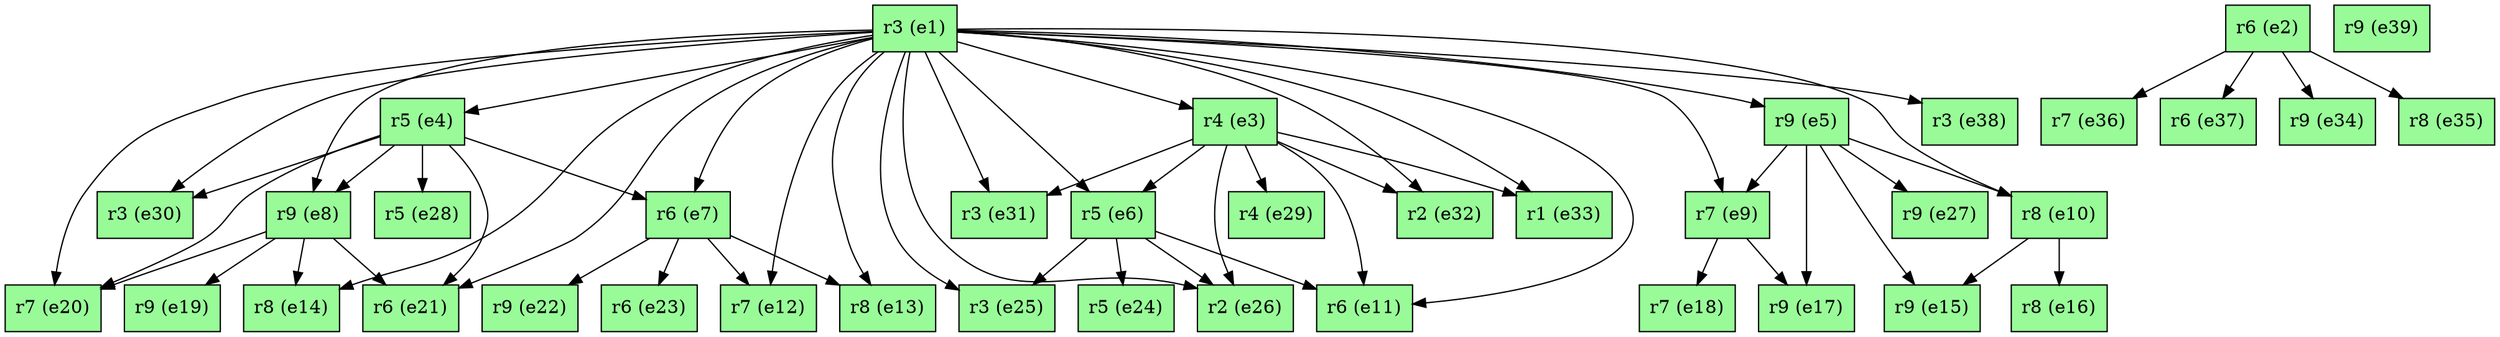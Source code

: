 digraph test {
  e1 -> e20;
  e1 -> e12;
  e1 -> e25;
  e1 -> e9;
  e1 -> e30;
  e1 -> e31;
  e1 -> e38;
  e1 -> e6;
  e1 -> e4;
  e1 -> e14;
  e1 -> e13;
  e1 -> e26;
  e1 -> e10;
  e1 -> e32;
  e1 -> e33;
  e1 -> e3;
  e1 -> e11;
  e1 -> e8;
  e1 -> e7;
  e1 -> e5;
  e1 -> e21;
  e2 -> e36;
  e2 -> e37;
  e2 -> e34;
  e2 -> e35;
  e3 -> e29;
  e3 -> e33;
  e3 -> e26;
  e3 -> e32;
  e3 -> e6;
  e3 -> e31;
  e3 -> e11;
  e4 -> e8;
  e4 -> e7;
  e4 -> e28;
  e4 -> e20;
  e4 -> e21;
  e4 -> e30;
  e5 -> e17;
  e5 -> e27;
  e5 -> e10;
  e5 -> e15;
  e5 -> e9;
  e6 -> e11;
  e6 -> e24;
  e6 -> e26;
  e6 -> e25;
  e7 -> e12;
  e7 -> e23;
  e7 -> e22;
  e7 -> e13;
  e8 -> e19;
  e8 -> e14;
  e8 -> e20;
  e8 -> e21;
  e9 -> e18;
  e9 -> e17;
  e10 -> e15;
  e10 -> e16;
  e1 [fillcolor=palegreen label="r3 (e1)" shape=box style=filled];
  e2 [fillcolor=palegreen label="r6 (e2)" shape=box style=filled];
  e3 [fillcolor=palegreen label="r4 (e3)" shape=box style=filled];
  e4 [fillcolor=palegreen label="r5 (e4)" shape=box style=filled];
  e5 [fillcolor=palegreen label="r9 (e5)" shape=box style=filled];
  e6 [fillcolor=palegreen label="r5 (e6)" shape=box style=filled];
  e7 [fillcolor=palegreen label="r6 (e7)" shape=box style=filled];
  e8 [fillcolor=palegreen label="r9 (e8)" shape=box style=filled];
  e9 [fillcolor=palegreen label="r7 (e9)" shape=box style=filled];
  e10 [fillcolor=palegreen label="r8 (e10)" shape=box style=filled];
  e11 [fillcolor=palegreen label="r6 (e11)" shape=box style=filled];
  e12 [fillcolor=palegreen label="r7 (e12)" shape=box style=filled];
  e13 [fillcolor=palegreen label="r8 (e13)" shape=box style=filled];
  e14 [fillcolor=palegreen label="r8 (e14)" shape=box style=filled];
  e15 [fillcolor=palegreen label="r9 (e15)" shape=box style=filled];
  e16 [fillcolor=palegreen label="r8 (e16)" shape=box style=filled];
  e17 [fillcolor=palegreen label="r9 (e17)" shape=box style=filled];
  e18 [fillcolor=palegreen label="r7 (e18)" shape=box style=filled];
  e19 [fillcolor=palegreen label="r9 (e19)" shape=box style=filled];
  e20 [fillcolor=palegreen label="r7 (e20)" shape=box style=filled];
  e21 [fillcolor=palegreen label="r6 (e21)" shape=box style=filled];
  e22 [fillcolor=palegreen label="r9 (e22)" shape=box style=filled];
  e23 [fillcolor=palegreen label="r6 (e23)" shape=box style=filled];
  e24 [fillcolor=palegreen label="r5 (e24)" shape=box style=filled];
  e25 [fillcolor=palegreen label="r3 (e25)" shape=box style=filled];
  e26 [fillcolor=palegreen label="r2 (e26)" shape=box style=filled];
  e27 [fillcolor=palegreen label="r9 (e27)" shape=box style=filled];
  e28 [fillcolor=palegreen label="r5 (e28)" shape=box style=filled];
  e29 [fillcolor=palegreen label="r4 (e29)" shape=box style=filled];
  e30 [fillcolor=palegreen label="r3 (e30)" shape=box style=filled];
  e31 [fillcolor=palegreen label="r3 (e31)" shape=box style=filled];
  e32 [fillcolor=palegreen label="r2 (e32)" shape=box style=filled];
  e33 [fillcolor=palegreen label="r1 (e33)" shape=box style=filled];
  e34 [fillcolor=palegreen label="r9 (e34)" shape=box style=filled];
  e35 [fillcolor=palegreen label="r8 (e35)" shape=box style=filled];
  e36 [fillcolor=palegreen label="r7 (e36)" shape=box style=filled];
  e37 [fillcolor=palegreen label="r6 (e37)" shape=box style=filled];
  e38 [fillcolor=palegreen label="r3 (e38)" shape=box style=filled];
  e39 [fillcolor=palegreen label="r9 (e39)" shape=box style=filled];
}
